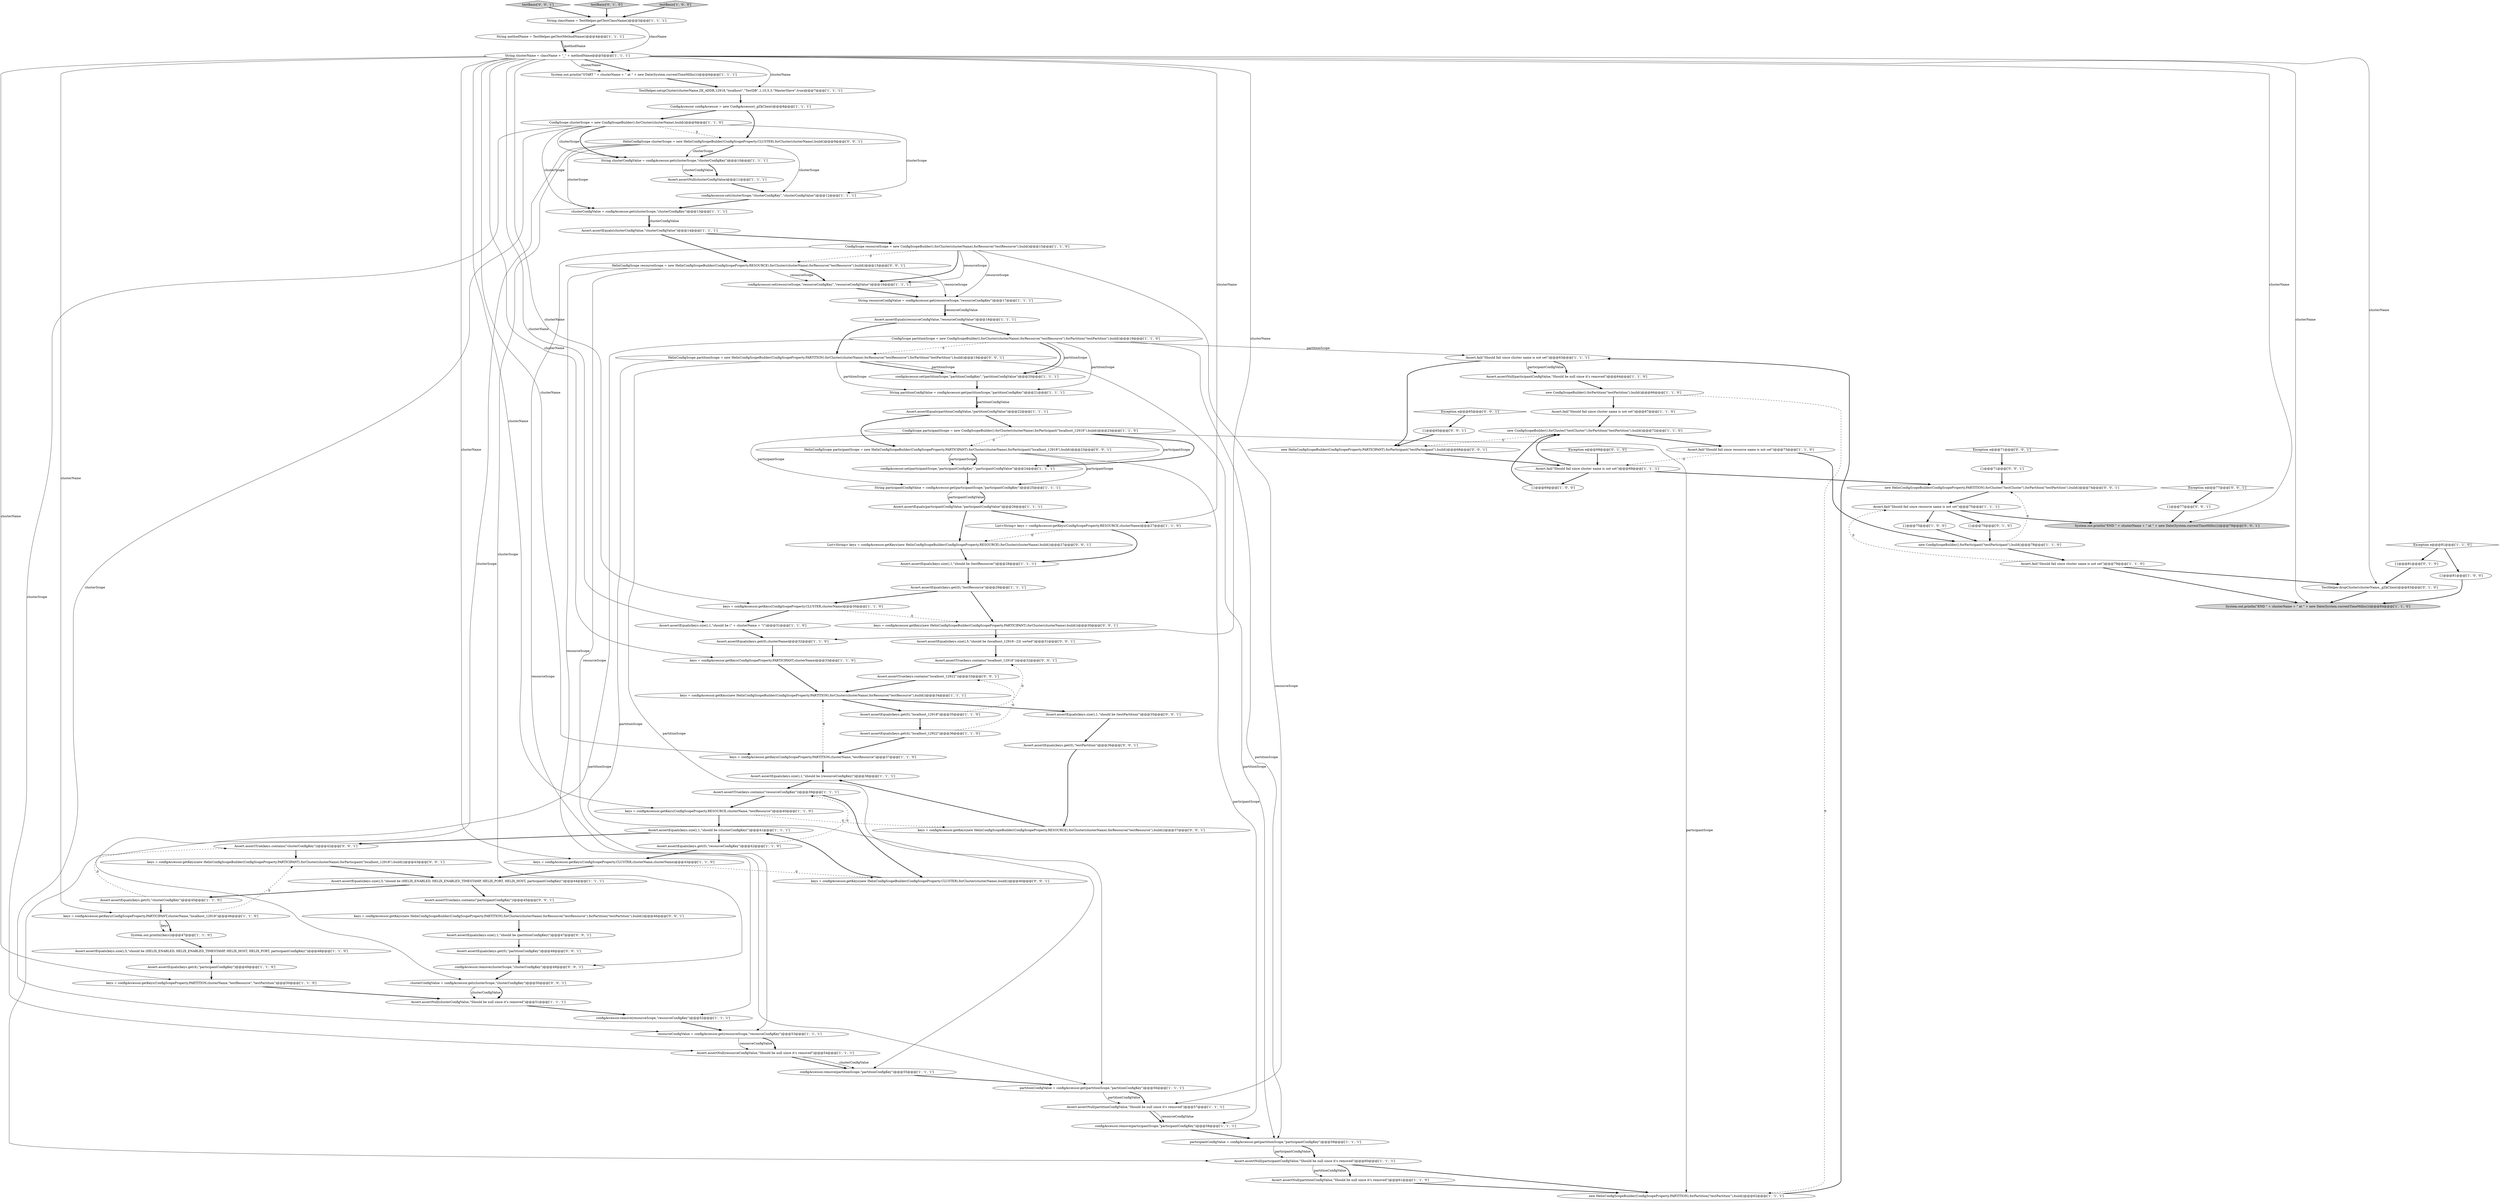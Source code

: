 digraph {
45 [style = filled, label = "Assert.fail(\"Should fail since cluster name is not set\")@@@63@@@['1', '1', '1']", fillcolor = white, shape = ellipse image = "AAA0AAABBB1BBB"];
75 [style = filled, label = "keys = configAccessor.getKeys(ConfigScopeProperty.PARTICIPANT,clusterName,\"localhost_12918\")@@@46@@@['1', '1', '0']", fillcolor = white, shape = ellipse image = "AAA0AAABBB1BBB"];
18 [style = filled, label = "Assert.assertNull(partitionConfigValue,\"Should be null since it's removed\")@@@57@@@['1', '1', '1']", fillcolor = white, shape = ellipse image = "AAA0AAABBB1BBB"];
67 [style = filled, label = "participantConfigValue = configAccessor.get(partitionScope,\"participantConfigKey\")@@@59@@@['1', '1', '1']", fillcolor = white, shape = ellipse image = "AAA0AAABBB1BBB"];
2 [style = filled, label = "String resourceConfigValue = configAccessor.get(resourceScope,\"resourceConfigKey\")@@@17@@@['1', '1', '1']", fillcolor = white, shape = ellipse image = "AAA0AAABBB1BBB"];
53 [style = filled, label = "Assert.fail(\"Should fail since cluster name is not set\")@@@79@@@['1', '1', '0']", fillcolor = white, shape = ellipse image = "AAA0AAABBB1BBB"];
106 [style = filled, label = "{}@@@65@@@['0', '0', '1']", fillcolor = white, shape = ellipse image = "AAA0AAABBB3BBB"];
96 [style = filled, label = "Assert.assertEquals(keys.get(0),\"testPartition\")@@@36@@@['0', '0', '1']", fillcolor = white, shape = ellipse image = "AAA0AAABBB3BBB"];
108 [style = filled, label = "configAccessor.remove(clusterScope,\"clusterConfigKey\")@@@49@@@['0', '0', '1']", fillcolor = white, shape = ellipse image = "AAA0AAABBB3BBB"];
11 [style = filled, label = "keys = configAccessor.getKeys(ConfigScopeProperty.RESOURCE,clusterName,\"testResource\")@@@40@@@['1', '1', '0']", fillcolor = white, shape = ellipse image = "AAA0AAABBB1BBB"];
25 [style = filled, label = "Assert.assertEquals(participantConfigValue,\"participantConfigValue\")@@@26@@@['1', '1', '1']", fillcolor = white, shape = ellipse image = "AAA0AAABBB1BBB"];
36 [style = filled, label = "configAccessor.set(clusterScope,\"clusterConfigKey\",\"clusterConfigValue\")@@@12@@@['1', '1', '1']", fillcolor = white, shape = ellipse image = "AAA0AAABBB1BBB"];
73 [style = filled, label = "new ConfigScopeBuilder().forCluster(\"testCluster\").forPartition(\"testPartition\").build()@@@72@@@['1', '1', '0']", fillcolor = white, shape = ellipse image = "AAA0AAABBB1BBB"];
101 [style = filled, label = "Assert.assertEquals(keys.size(),1,\"should be (partitionConfigKey(\")@@@47@@@['0', '0', '1']", fillcolor = white, shape = ellipse image = "AAA0AAABBB3BBB"];
103 [style = filled, label = "HelixConfigScope partitionScope = new HelixConfigScopeBuilder(ConfigScopeProperty.PARTITION).forCluster(clusterName).forResource(\"testResource\").forPartition(\"testPartition\").build()@@@19@@@['0', '0', '1']", fillcolor = white, shape = ellipse image = "AAA0AAABBB3BBB"];
4 [style = filled, label = "Assert.assertEquals(keys.get(0),clusterName)@@@32@@@['1', '1', '0']", fillcolor = white, shape = ellipse image = "AAA0AAABBB1BBB"];
62 [style = filled, label = "configAccessor.remove(resourceScope,\"resourceConfigKey\")@@@52@@@['1', '1', '1']", fillcolor = white, shape = ellipse image = "AAA0AAABBB1BBB"];
39 [style = filled, label = "Assert.assertNull(partitionConfigValue,\"Should be null since it's removed\")@@@61@@@['1', '1', '0']", fillcolor = white, shape = ellipse image = "AAA0AAABBB1BBB"];
26 [style = filled, label = "configAccessor.set(partitionScope,\"partitionConfigKey\",\"partitionConfigValue\")@@@20@@@['1', '1', '1']", fillcolor = white, shape = ellipse image = "AAA0AAABBB1BBB"];
81 [style = filled, label = "Assert.assertTrue(keys.contains(\"clusterConfigKey\"))@@@42@@@['0', '0', '1']", fillcolor = white, shape = ellipse image = "AAA0AAABBB3BBB"];
92 [style = filled, label = "System.out.println(\"END \" + clusterName + \" at \" + new Date(System.currentTimeMillis()))@@@79@@@['0', '0', '1']", fillcolor = lightgray, shape = ellipse image = "AAA0AAABBB3BBB"];
91 [style = filled, label = "Assert.assertTrue(keys.contains(\"participantConfigKey\"))@@@45@@@['0', '0', '1']", fillcolor = white, shape = ellipse image = "AAA0AAABBB3BBB"];
107 [style = filled, label = "HelixConfigScope participantScope = new HelixConfigScopeBuilder(ConfigScopeProperty.PARTICIPANT).forCluster(clusterName).forParticipant(\"localhost_12918\").build()@@@23@@@['0', '0', '1']", fillcolor = white, shape = ellipse image = "AAA0AAABBB3BBB"];
52 [style = filled, label = "new ConfigScopeBuilder().forPartition(\"testPartition\").build()@@@66@@@['1', '1', '0']", fillcolor = white, shape = ellipse image = "AAA0AAABBB1BBB"];
34 [style = filled, label = "Assert.fail(\"Should fail since cluster name is not set\")@@@69@@@['1', '1', '1']", fillcolor = white, shape = ellipse image = "AAA0AAABBB1BBB"];
5 [style = filled, label = "System.out.println((keys))@@@47@@@['1', '1', '0']", fillcolor = white, shape = ellipse image = "AAA0AAABBB1BBB"];
33 [style = filled, label = "{}@@@75@@@['1', '0', '0']", fillcolor = white, shape = ellipse image = "AAA0AAABBB1BBB"];
48 [style = filled, label = "Assert.assertEquals(keys.get(4),\"participantConfigKey\")@@@49@@@['1', '1', '0']", fillcolor = white, shape = ellipse image = "AAA0AAABBB1BBB"];
38 [style = filled, label = "Assert.assertNull(resourceConfigValue,\"Should be null since it's removed\")@@@54@@@['1', '1', '1']", fillcolor = white, shape = ellipse image = "AAA0AAABBB1BBB"];
97 [style = filled, label = "{}@@@77@@@['0', '0', '1']", fillcolor = white, shape = ellipse image = "AAA0AAABBB3BBB"];
14 [style = filled, label = "String clusterName = className + \"_\" + methodName@@@5@@@['1', '1', '1']", fillcolor = white, shape = ellipse image = "AAA0AAABBB1BBB"];
71 [style = filled, label = "keys = configAccessor.getKeys(ConfigScopeProperty.CLUSTER,clusterName)@@@30@@@['1', '1', '0']", fillcolor = white, shape = ellipse image = "AAA0AAABBB1BBB"];
65 [style = filled, label = "Assert.assertEquals(keys.size(),5,\"should be (HELIX_ENABLED, HELIX_ENABLED_TIMESTAMP, HELIX_PORT, HELIX_HOST, participantConfigKey(\")@@@44@@@['1', '1', '1']", fillcolor = white, shape = ellipse image = "AAA0AAABBB1BBB"];
41 [style = filled, label = "Assert.assertEquals(keys.size(),1,\"should be (clusterConfigKey(\")@@@41@@@['1', '1', '1']", fillcolor = white, shape = ellipse image = "AAA0AAABBB1BBB"];
55 [style = filled, label = "Assert.assertEquals(keys.size(),1,\"should be (testResource(\")@@@28@@@['1', '1', '1']", fillcolor = white, shape = ellipse image = "AAA0AAABBB1BBB"];
77 [style = filled, label = "Exception e@@@69@@@['0', '1', '0']", fillcolor = white, shape = diamond image = "AAA0AAABBB2BBB"];
22 [style = filled, label = "keys = configAccessor.getKeys(ConfigScopeProperty.PARTICIPANT,clusterName)@@@33@@@['1', '1', '0']", fillcolor = white, shape = ellipse image = "AAA0AAABBB1BBB"];
43 [style = filled, label = "configAccessor.remove(partitionScope,\"partitionConfigKey\")@@@55@@@['1', '1', '1']", fillcolor = white, shape = ellipse image = "AAA0AAABBB1BBB"];
72 [style = filled, label = "Assert.assertEquals(keys.get(0),\"localhost_12918\")@@@35@@@['1', '1', '0']", fillcolor = white, shape = ellipse image = "AAA0AAABBB1BBB"];
74 [style = filled, label = "keys = configAccessor.getKeys(ConfigScopeProperty.PARTITION,clusterName,\"testResource\",\"testPartition\")@@@50@@@['1', '1', '0']", fillcolor = white, shape = ellipse image = "AAA0AAABBB1BBB"];
111 [style = filled, label = "Assert.assertTrue(keys.contains(\"localhost_12922\"))@@@33@@@['0', '0', '1']", fillcolor = white, shape = ellipse image = "AAA0AAABBB3BBB"];
28 [style = filled, label = "ConfigScope partitionScope = new ConfigScopeBuilder().forCluster(clusterName).forResource(\"testResource\").forPartition(\"testPartition\").build()@@@19@@@['1', '1', '0']", fillcolor = white, shape = ellipse image = "AAA0AAABBB1BBB"];
29 [style = filled, label = "new ConfigScopeBuilder().forParticipant(\"testParticipant\").build()@@@78@@@['1', '1', '0']", fillcolor = white, shape = ellipse image = "AAA0AAABBB1BBB"];
1 [style = filled, label = "String clusterConfigValue = configAccessor.get(clusterScope,\"clusterConfigKey\")@@@10@@@['1', '1', '1']", fillcolor = white, shape = ellipse image = "AAA0AAABBB1BBB"];
24 [style = filled, label = "keys = configAccessor.getKeys(new HelixConfigScopeBuilder(ConfigScopeProperty.PARTITION).forCluster(clusterName).forResource(\"testResource\").build())@@@34@@@['1', '1', '1']", fillcolor = white, shape = ellipse image = "AAA0AAABBB1BBB"];
109 [style = filled, label = "keys = configAccessor.getKeys(new HelixConfigScopeBuilder(ConfigScopeProperty.PARTICIPANT).forCluster(clusterName).build())@@@30@@@['0', '0', '1']", fillcolor = white, shape = ellipse image = "AAA0AAABBB3BBB"];
3 [style = filled, label = "Assert.assertEquals(resourceConfigValue,\"resourceConfigValue\")@@@18@@@['1', '1', '1']", fillcolor = white, shape = ellipse image = "AAA0AAABBB1BBB"];
15 [style = filled, label = "Assert.assertEquals(keys.size(),1,\"should be (resourceConfigKey(\")@@@38@@@['1', '1', '1']", fillcolor = white, shape = ellipse image = "AAA0AAABBB1BBB"];
51 [style = filled, label = "ConfigAccessor configAccessor = new ConfigAccessor(_gZkClient)@@@8@@@['1', '1', '1']", fillcolor = white, shape = ellipse image = "AAA0AAABBB1BBB"];
110 [style = filled, label = "Assert.assertEquals(keys.size(),5,\"should be (localhost_12918~22( sorted\")@@@31@@@['0', '0', '1']", fillcolor = white, shape = ellipse image = "AAA0AAABBB3BBB"];
58 [style = filled, label = "String partitionConfigValue = configAccessor.get(partitionScope,\"partitionConfigKey\")@@@21@@@['1', '1', '1']", fillcolor = white, shape = ellipse image = "AAA0AAABBB1BBB"];
54 [style = filled, label = "Assert.assertEquals(clusterConfigValue,\"clusterConfigValue\")@@@14@@@['1', '1', '1']", fillcolor = white, shape = ellipse image = "AAA0AAABBB1BBB"];
89 [style = filled, label = "testBasic['0', '0', '1']", fillcolor = lightgray, shape = diamond image = "AAA0AAABBB3BBB"];
57 [style = filled, label = "new HelixConfigScopeBuilder(ConfigScopeProperty.PARTITION).forPartition(\"testPartition\").build()@@@62@@@['1', '1', '1']", fillcolor = white, shape = ellipse image = "AAA0AAABBB1BBB"];
49 [style = filled, label = "configAccessor.set(participantScope,\"participantConfigKey\",\"participantConfigValue\")@@@24@@@['1', '1', '1']", fillcolor = white, shape = ellipse image = "AAA0AAABBB1BBB"];
12 [style = filled, label = "Assert.assertNull(clusterConfigValue)@@@11@@@['1', '1', '1']", fillcolor = white, shape = ellipse image = "AAA0AAABBB1BBB"];
98 [style = filled, label = "{}@@@71@@@['0', '0', '1']", fillcolor = white, shape = ellipse image = "AAA0AAABBB3BBB"];
7 [style = filled, label = "Assert.assertTrue(keys.contains(\"resourceConfigKey\"))@@@39@@@['1', '1', '1']", fillcolor = white, shape = ellipse image = "AAA0AAABBB1BBB"];
8 [style = filled, label = "{}@@@69@@@['1', '0', '0']", fillcolor = white, shape = ellipse image = "AAA0AAABBB1BBB"];
66 [style = filled, label = "Assert.fail(\"Should fail since cluster name is not set\")@@@67@@@['1', '1', '0']", fillcolor = white, shape = ellipse image = "AAA0AAABBB1BBB"];
21 [style = filled, label = "System.out.println(\"START \" + clusterName + \" at \" + new Date(System.currentTimeMillis()))@@@6@@@['1', '1', '1']", fillcolor = white, shape = ellipse image = "AAA0AAABBB1BBB"];
17 [style = filled, label = "resourceConfigValue = configAccessor.get(resourceScope,\"resourceConfigKey\")@@@53@@@['1', '1', '1']", fillcolor = white, shape = ellipse image = "AAA0AAABBB1BBB"];
16 [style = filled, label = "{}@@@81@@@['1', '0', '0']", fillcolor = white, shape = ellipse image = "AAA0AAABBB1BBB"];
10 [style = filled, label = "Assert.fail(\"Should fail since resource name is not set\")@@@73@@@['1', '1', '0']", fillcolor = white, shape = ellipse image = "AAA0AAABBB1BBB"];
100 [style = filled, label = "keys = configAccessor.getKeys(new HelixConfigScopeBuilder(ConfigScopeProperty.CLUSTER).forCluster(clusterName).build())@@@40@@@['0', '0', '1']", fillcolor = white, shape = ellipse image = "AAA0AAABBB3BBB"];
64 [style = filled, label = "Assert.assertEquals(keys.get(0),\"clusterConfigKey\")@@@45@@@['1', '1', '0']", fillcolor = white, shape = ellipse image = "AAA0AAABBB1BBB"];
105 [style = filled, label = "keys = configAccessor.getKeys(new HelixConfigScopeBuilder(ConfigScopeProperty.RESOURCE).forCluster(clusterName).forResource(\"testResource\").build())@@@37@@@['0', '0', '1']", fillcolor = white, shape = ellipse image = "AAA0AAABBB3BBB"];
9 [style = filled, label = "Assert.assertEquals(keys.get(4),\"localhost_12922\")@@@36@@@['1', '1', '0']", fillcolor = white, shape = ellipse image = "AAA0AAABBB1BBB"];
6 [style = filled, label = "Assert.assertEquals(keys.size(),1,\"should be (\" + clusterName + \"(\")@@@31@@@['1', '1', '0']", fillcolor = white, shape = ellipse image = "AAA0AAABBB1BBB"];
37 [style = filled, label = "List<String> keys = configAccessor.getKeys(ConfigScopeProperty.RESOURCE,clusterName)@@@27@@@['1', '1', '0']", fillcolor = white, shape = ellipse image = "AAA0AAABBB1BBB"];
69 [style = filled, label = "ConfigScope resourceScope = new ConfigScopeBuilder().forCluster(clusterName).forResource(\"testResource\").build()@@@15@@@['1', '1', '0']", fillcolor = white, shape = ellipse image = "AAA0AAABBB1BBB"];
99 [style = filled, label = "HelixConfigScope resourceScope = new HelixConfigScopeBuilder(ConfigScopeProperty.RESOURCE).forCluster(clusterName).forResource(\"testResource\").build()@@@15@@@['0', '0', '1']", fillcolor = white, shape = ellipse image = "AAA0AAABBB3BBB"];
56 [style = filled, label = "Assert.assertNull(clusterConfigValue,\"Should be null since it's removed\")@@@51@@@['1', '1', '1']", fillcolor = white, shape = ellipse image = "AAA0AAABBB1BBB"];
13 [style = filled, label = "partitionConfigValue = configAccessor.get(partitionScope,\"partitionConfigKey\")@@@56@@@['1', '1', '1']", fillcolor = white, shape = ellipse image = "AAA0AAABBB1BBB"];
78 [style = filled, label = "{}@@@75@@@['0', '1', '0']", fillcolor = white, shape = ellipse image = "AAA0AAABBB2BBB"];
63 [style = filled, label = "Assert.assertEquals(partitionConfigValue,\"partitionConfigValue\")@@@22@@@['1', '1', '1']", fillcolor = white, shape = ellipse image = "AAA0AAABBB1BBB"];
30 [style = filled, label = "ConfigScope participantScope = new ConfigScopeBuilder().forCluster(clusterName).forParticipant(\"localhost_12918\").build()@@@23@@@['1', '1', '0']", fillcolor = white, shape = ellipse image = "AAA0AAABBB1BBB"];
88 [style = filled, label = "new HelixConfigScopeBuilder(ConfigScopeProperty.PARTITION).forCluster(\"testCluster\").forPartition(\"testPartition\").build()@@@74@@@['0', '0', '1']", fillcolor = white, shape = ellipse image = "AAA0AAABBB3BBB"];
84 [style = filled, label = "keys = configAccessor.getKeys(new HelixConfigScopeBuilder(ConfigScopeProperty.PARTICIPANT).forCluster(clusterName).forParticipant(\"localhost_12918\").build())@@@43@@@['0', '0', '1']", fillcolor = white, shape = ellipse image = "AAA0AAABBB3BBB"];
82 [style = filled, label = "Assert.assertEquals(keys.get(0),\"partitionConfigKey\")@@@48@@@['0', '0', '1']", fillcolor = white, shape = ellipse image = "AAA0AAABBB3BBB"];
95 [style = filled, label = "Exception e@@@65@@@['0', '0', '1']", fillcolor = white, shape = diamond image = "AAA0AAABBB3BBB"];
93 [style = filled, label = "Assert.assertTrue(keys.contains(\"localhost_12918\"))@@@32@@@['0', '0', '1']", fillcolor = white, shape = ellipse image = "AAA0AAABBB3BBB"];
31 [style = filled, label = "clusterConfigValue = configAccessor.get(clusterScope,\"clusterConfigKey\")@@@13@@@['1', '1', '1']", fillcolor = white, shape = ellipse image = "AAA0AAABBB1BBB"];
90 [style = filled, label = "clusterConfigValue = configAccessor.get(clusterScope,\"clusterConfigKey\")@@@50@@@['0', '0', '1']", fillcolor = white, shape = ellipse image = "AAA0AAABBB3BBB"];
102 [style = filled, label = "HelixConfigScope clusterScope = new HelixConfigScopeBuilder(ConfigScopeProperty.CLUSTER).forCluster(clusterName).build()@@@9@@@['0', '0', '1']", fillcolor = white, shape = ellipse image = "AAA0AAABBB3BBB"];
44 [style = filled, label = "ConfigScope clusterScope = new ConfigScopeBuilder().forCluster(clusterName).build()@@@9@@@['1', '1', '0']", fillcolor = white, shape = ellipse image = "AAA0AAABBB1BBB"];
19 [style = filled, label = "TestHelper.setupCluster(clusterName,ZK_ADDR,12918,\"localhost\",\"TestDB\",1,10,5,3,\"MasterSlave\",true)@@@7@@@['1', '1', '1']", fillcolor = white, shape = ellipse image = "AAA0AAABBB1BBB"];
59 [style = filled, label = "Assert.assertNull(participantConfigValue,\"Should be null since it's removed\")@@@64@@@['1', '1', '0']", fillcolor = white, shape = ellipse image = "AAA0AAABBB1BBB"];
47 [style = filled, label = "Assert.assertEquals(keys.size(),5,\"should be (HELIX_ENABLED, HELIX_ENABLED_TIMESTAMP, HELIX_HOST, HELIX_PORT, participantConfigKey(\")@@@48@@@['1', '1', '0']", fillcolor = white, shape = ellipse image = "AAA0AAABBB1BBB"];
85 [style = filled, label = "Exception e@@@71@@@['0', '0', '1']", fillcolor = white, shape = diamond image = "AAA0AAABBB3BBB"];
86 [style = filled, label = "Exception e@@@77@@@['0', '0', '1']", fillcolor = white, shape = diamond image = "AAA0AAABBB3BBB"];
0 [style = filled, label = "Assert.assertEquals(keys.get(0),\"testResource\")@@@29@@@['1', '1', '1']", fillcolor = white, shape = ellipse image = "AAA0AAABBB1BBB"];
61 [style = filled, label = "Assert.fail(\"Should fail since resource name is not set\")@@@75@@@['1', '1', '1']", fillcolor = white, shape = ellipse image = "AAA0AAABBB1BBB"];
79 [style = filled, label = "testBasic['0', '1', '0']", fillcolor = lightgray, shape = diamond image = "AAA0AAABBB2BBB"];
23 [style = filled, label = "keys = configAccessor.getKeys(ConfigScopeProperty.CLUSTER,clusterName,clusterName)@@@43@@@['1', '1', '0']", fillcolor = white, shape = ellipse image = "AAA0AAABBB1BBB"];
27 [style = filled, label = "configAccessor.remove(participantScope,\"participantConfigKey\")@@@58@@@['1', '1', '1']", fillcolor = white, shape = ellipse image = "AAA0AAABBB1BBB"];
32 [style = filled, label = "String participantConfigValue = configAccessor.get(participantScope,\"participantConfigKey\")@@@25@@@['1', '1', '1']", fillcolor = white, shape = ellipse image = "AAA0AAABBB1BBB"];
70 [style = filled, label = "keys = configAccessor.getKeys(ConfigScopeProperty.PARTITION,clusterName,\"testResource\")@@@37@@@['1', '1', '0']", fillcolor = white, shape = ellipse image = "AAA0AAABBB1BBB"];
40 [style = filled, label = "System.out.println(\"END \" + clusterName + \" at \" + new Date(System.currentTimeMillis()))@@@84@@@['1', '1', '0']", fillcolor = lightgray, shape = ellipse image = "AAA0AAABBB1BBB"];
83 [style = filled, label = "new HelixConfigScopeBuilder(ConfigScopeProperty.PARTICIPANT).forParticipant(\"testParticipant\").build()@@@68@@@['0', '0', '1']", fillcolor = white, shape = ellipse image = "AAA0AAABBB3BBB"];
50 [style = filled, label = "testBasic['1', '0', '0']", fillcolor = lightgray, shape = diamond image = "AAA0AAABBB1BBB"];
94 [style = filled, label = "keys = configAccessor.getKeys(new HelixConfigScopeBuilder(ConfigScopeProperty.PARTITION).forCluster(clusterName).forResource(\"testResource\").forPartition(\"testPartition\").build())@@@46@@@['0', '0', '1']", fillcolor = white, shape = ellipse image = "AAA0AAABBB3BBB"];
87 [style = filled, label = "List<String> keys = configAccessor.getKeys(new HelixConfigScopeBuilder(ConfigScopeProperty.RESOURCE).forCluster(clusterName).build())@@@27@@@['0', '0', '1']", fillcolor = white, shape = ellipse image = "AAA0AAABBB3BBB"];
60 [style = filled, label = "Assert.assertNull(participantConfigValue,\"Should be null since it's removed\")@@@60@@@['1', '1', '1']", fillcolor = white, shape = ellipse image = "AAA0AAABBB1BBB"];
46 [style = filled, label = "String methodName = TestHelper.getTestMethodName()@@@4@@@['1', '1', '1']", fillcolor = white, shape = ellipse image = "AAA0AAABBB1BBB"];
68 [style = filled, label = "Exception e@@@81@@@['1', '1', '0']", fillcolor = white, shape = diamond image = "AAA0AAABBB1BBB"];
76 [style = filled, label = "{}@@@81@@@['0', '1', '0']", fillcolor = white, shape = ellipse image = "AAA0AAABBB2BBB"];
104 [style = filled, label = "Assert.assertEquals(keys.size(),1,\"should be (testPartition(\")@@@35@@@['0', '0', '1']", fillcolor = white, shape = ellipse image = "AAA0AAABBB3BBB"];
20 [style = filled, label = "configAccessor.set(resourceScope,\"resourceConfigKey\",\"resourceConfigValue\")@@@16@@@['1', '1', '1']", fillcolor = white, shape = ellipse image = "AAA0AAABBB1BBB"];
80 [style = filled, label = "TestHelper.dropCluster(clusterName,_gZkClient)@@@83@@@['0', '1', '0']", fillcolor = white, shape = ellipse image = "AAA1AAABBB2BBB"];
35 [style = filled, label = "String className = TestHelper.getTestClassName()@@@3@@@['1', '1', '1']", fillcolor = white, shape = ellipse image = "AAA0AAABBB1BBB"];
42 [style = filled, label = "Assert.assertEquals(keys.get(0),\"resourceConfigKey\")@@@42@@@['1', '1', '0']", fillcolor = white, shape = ellipse image = "AAA0AAABBB1BBB"];
105->15 [style = bold, label=""];
45->83 [style = bold, label=""];
31->54 [style = bold, label=""];
14->22 [style = solid, label="clusterName"];
48->74 [style = bold, label=""];
17->38 [style = solid, label="resourceConfigValue"];
84->65 [style = bold, label=""];
62->17 [style = bold, label=""];
102->1 [style = bold, label=""];
81->84 [style = bold, label=""];
41->81 [style = bold, label=""];
69->20 [style = solid, label="resourceScope"];
22->24 [style = bold, label=""];
49->32 [style = bold, label=""];
53->80 [style = bold, label=""];
38->43 [style = solid, label="clusterConfigValue"];
44->102 [style = dashed, label="0"];
28->26 [style = bold, label=""];
28->103 [style = dashed, label="0"];
46->14 [style = solid, label="methodName"];
103->43 [style = solid, label="partitionScope"];
13->18 [style = solid, label="partitionConfigValue"];
75->5 [style = solid, label="keys"];
30->32 [style = solid, label="participantScope"];
4->22 [style = bold, label=""];
59->52 [style = bold, label=""];
23->65 [style = bold, label=""];
7->11 [style = bold, label=""];
61->92 [style = bold, label=""];
74->56 [style = bold, label=""];
61->33 [style = bold, label=""];
99->62 [style = solid, label="resourceScope"];
14->19 [style = solid, label="clusterName"];
109->110 [style = bold, label=""];
63->30 [style = bold, label=""];
23->100 [style = dashed, label="0"];
10->34 [style = dashed, label="0"];
71->109 [style = dashed, label="0"];
24->104 [style = bold, label=""];
9->111 [style = dashed, label="0"];
14->4 [style = solid, label="clusterName"];
30->49 [style = solid, label="participantScope"];
29->53 [style = bold, label=""];
20->2 [style = bold, label=""];
14->37 [style = solid, label="clusterName"];
2->3 [style = solid, label="resourceConfigValue"];
107->49 [style = solid, label="participantScope"];
11->105 [style = dashed, label="0"];
25->37 [style = bold, label=""];
33->29 [style = bold, label=""];
90->56 [style = bold, label=""];
60->39 [style = bold, label=""];
100->41 [style = bold, label=""];
9->70 [style = bold, label=""];
85->98 [style = bold, label=""];
86->97 [style = bold, label=""];
16->40 [style = bold, label=""];
42->7 [style = dashed, label="0"];
32->25 [style = solid, label="participantConfigValue"];
0->71 [style = bold, label=""];
52->57 [style = dashed, label="0"];
44->38 [style = solid, label="clusterScope"];
58->63 [style = solid, label="partitionConfigValue"];
68->16 [style = bold, label=""];
79->35 [style = bold, label=""];
25->87 [style = bold, label=""];
14->74 [style = solid, label="clusterName"];
14->21 [style = bold, label=""];
75->5 [style = bold, label=""];
28->67 [style = solid, label="partitionScope"];
1->12 [style = bold, label=""];
37->55 [style = bold, label=""];
75->84 [style = dashed, label="0"];
39->57 [style = bold, label=""];
53->40 [style = bold, label=""];
14->70 [style = solid, label="clusterName"];
103->26 [style = solid, label="partitionScope"];
70->15 [style = bold, label=""];
60->39 [style = solid, label="partitionConfigValue"];
24->72 [style = bold, label=""];
107->27 [style = solid, label="participantScope"];
15->7 [style = bold, label=""];
65->91 [style = bold, label=""];
55->0 [style = bold, label=""];
110->93 [style = bold, label=""];
14->71 [style = solid, label="clusterName"];
107->32 [style = solid, label="participantScope"];
90->56 [style = solid, label="clusterConfigValue"];
14->11 [style = solid, label="clusterName"];
38->43 [style = bold, label=""];
2->3 [style = bold, label=""];
80->40 [style = bold, label=""];
102->108 [style = solid, label="clusterScope"];
64->81 [style = dashed, label="0"];
60->57 [style = bold, label=""];
45->59 [style = solid, label="participantConfigValue"];
50->35 [style = bold, label=""];
5->47 [style = bold, label=""];
31->54 [style = solid, label="clusterConfigValue"];
66->73 [style = bold, label=""];
78->29 [style = bold, label=""];
99->20 [style = solid, label="resourceScope"];
18->27 [style = bold, label=""];
104->96 [style = bold, label=""];
72->9 [style = bold, label=""];
14->21 [style = solid, label="clusterName"];
34->73 [style = bold, label=""];
71->6 [style = bold, label=""];
14->92 [style = solid, label="clusterName"];
19->51 [style = bold, label=""];
8->73 [style = bold, label=""];
30->49 [style = bold, label=""];
69->2 [style = solid, label="resourceScope"];
54->99 [style = bold, label=""];
82->108 [style = bold, label=""];
111->24 [style = bold, label=""];
95->106 [style = bold, label=""];
99->2 [style = solid, label="resourceScope"];
44->17 [style = solid, label="clusterScope"];
6->4 [style = bold, label=""];
14->6 [style = solid, label="clusterName"];
42->23 [style = bold, label=""];
3->103 [style = bold, label=""];
69->99 [style = dashed, label="0"];
44->36 [style = solid, label="clusterScope"];
103->58 [style = solid, label="partitionScope"];
102->1 [style = solid, label="clusterScope"];
45->59 [style = bold, label=""];
58->63 [style = bold, label=""];
43->13 [style = bold, label=""];
103->26 [style = bold, label=""];
89->35 [style = bold, label=""];
73->10 [style = bold, label=""];
77->34 [style = bold, label=""];
102->36 [style = solid, label="clusterScope"];
70->24 [style = dashed, label="0"];
35->14 [style = solid, label="className"];
47->48 [style = bold, label=""];
18->27 [style = solid, label="resourceConfigValue"];
53->61 [style = dashed, label="0"];
106->83 [style = bold, label=""];
72->93 [style = dashed, label="0"];
21->19 [style = bold, label=""];
64->75 [style = bold, label=""];
46->14 [style = bold, label=""];
32->25 [style = bold, label=""];
96->105 [style = bold, label=""];
11->41 [style = bold, label=""];
88->61 [style = bold, label=""];
107->49 [style = bold, label=""];
103->67 [style = solid, label="partitionScope"];
0->109 [style = bold, label=""];
44->1 [style = bold, label=""];
87->55 [style = bold, label=""];
99->20 [style = bold, label=""];
108->90 [style = bold, label=""];
14->40 [style = solid, label="clusterName"];
14->80 [style = solid, label="clusterName"];
68->76 [style = bold, label=""];
102->90 [style = solid, label="clusterScope"];
91->94 [style = bold, label=""];
7->100 [style = bold, label=""];
44->31 [style = solid, label="clusterScope"];
98->88 [style = bold, label=""];
94->101 [style = bold, label=""];
99->17 [style = solid, label="resourceScope"];
14->23 [style = solid, label="clusterName"];
102->31 [style = solid, label="clusterScope"];
26->58 [style = bold, label=""];
56->62 [style = bold, label=""];
67->60 [style = bold, label=""];
30->57 [style = solid, label="participantScope"];
51->44 [style = bold, label=""];
28->58 [style = solid, label="partitionScope"];
17->38 [style = bold, label=""];
61->78 [style = bold, label=""];
54->69 [style = bold, label=""];
30->107 [style = dashed, label="0"];
65->64 [style = bold, label=""];
52->66 [style = bold, label=""];
76->80 [style = bold, label=""];
83->34 [style = bold, label=""];
28->45 [style = solid, label="partitionScope"];
10->29 [style = bold, label=""];
103->13 [style = solid, label="partitionScope"];
44->1 [style = solid, label="clusterScope"];
13->18 [style = bold, label=""];
51->102 [style = bold, label=""];
101->82 [style = bold, label=""];
34->88 [style = bold, label=""];
28->60 [style = solid, label="partitionScope"];
63->107 [style = bold, label=""];
57->45 [style = bold, label=""];
14->75 [style = solid, label="clusterName"];
36->31 [style = bold, label=""];
97->92 [style = bold, label=""];
28->26 [style = solid, label="partitionScope"];
35->46 [style = bold, label=""];
27->67 [style = bold, label=""];
41->42 [style = bold, label=""];
29->88 [style = dashed, label="0"];
34->8 [style = bold, label=""];
69->18 [style = solid, label="resourceScope"];
73->83 [style = dashed, label="0"];
3->28 [style = bold, label=""];
67->60 [style = solid, label="participantConfigValue"];
12->36 [style = bold, label=""];
1->12 [style = solid, label="clusterConfigValue"];
93->111 [style = bold, label=""];
69->20 [style = bold, label=""];
37->87 [style = dashed, label="0"];
69->13 [style = solid, label="resourceScope"];
}
